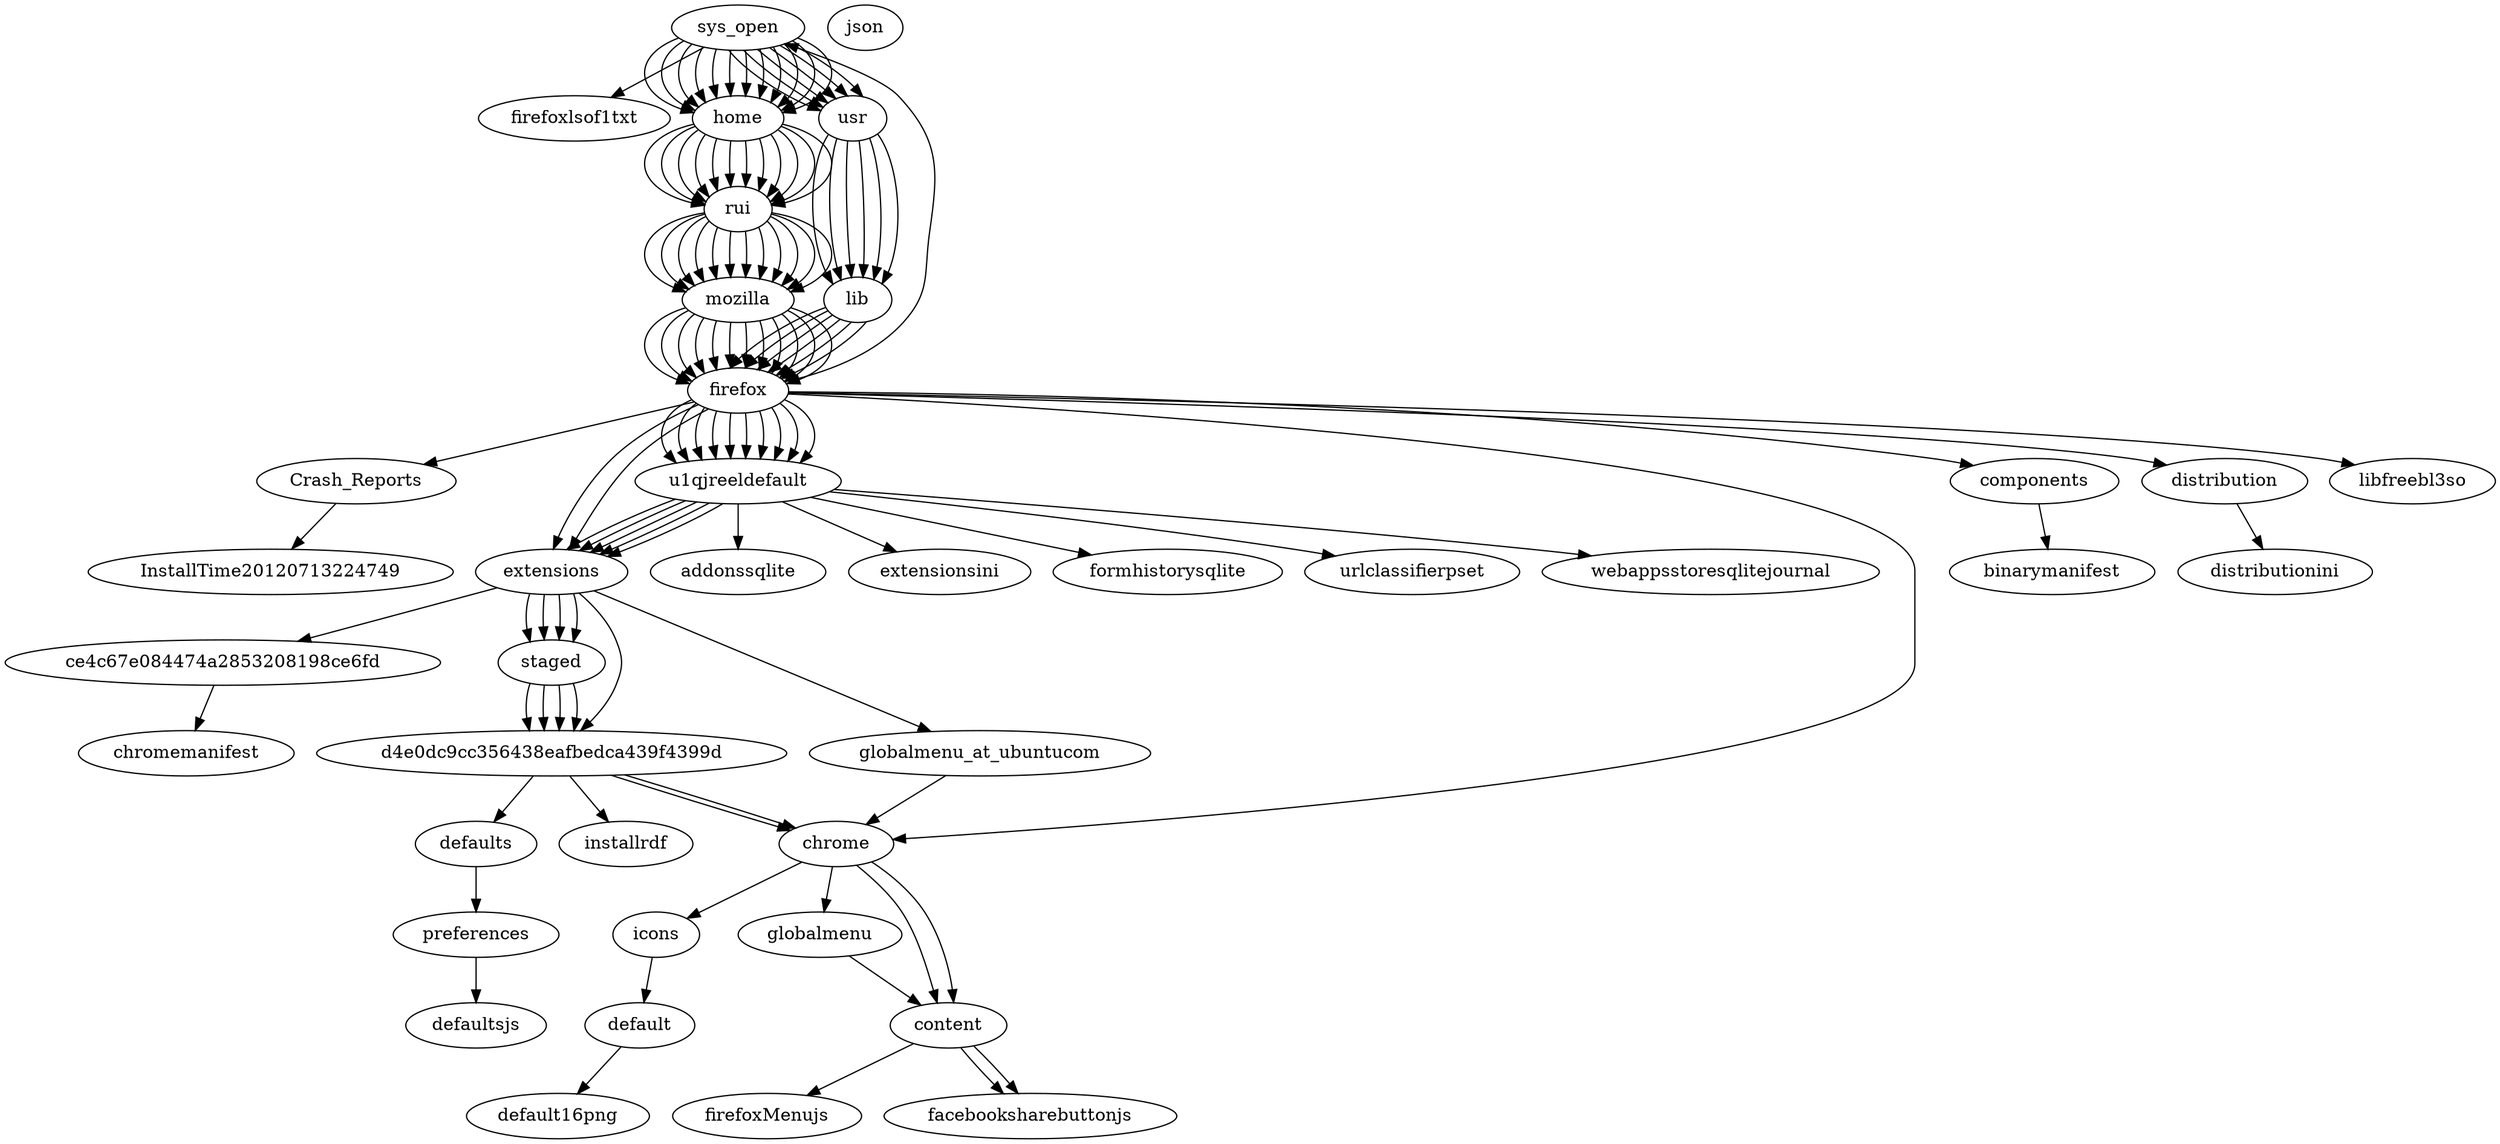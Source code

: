 digraph G{

sys_open->firefoxlsof1txt
sys_open->home->rui->mozilla->firefox->Crash_Reports->InstallTime20120713224749
sys_open->home->rui->mozilla->firefox->
sys_open->home->rui->mozilla->firefox->u1qjreeldefault->addonssqlite
sys_open->home->rui->mozilla->firefox->u1qjreeldefault->extensions->{d4e0dc9cc356438eafbedca439f4399d}->chrome->content->facebooksharebuttonjs
sys_open->home->rui->mozilla->firefox->u1qjreeldefault->extensionsini
sys_open->home->rui->mozilla->firefox->u1qjreeldefault->extensions->staged->{d4e0dc9cc356438eafbedca439f4399d}->chrome->content->facebooksharebuttonjs
sys_open->home->rui->mozilla->firefox->u1qjreeldefault->extensions->staged->{d4e0dc9cc356438eafbedca439f4399d}->defaults->preferences->defaultsjs
sys_open->home->rui->mozilla->firefox->u1qjreeldefault->extensions->staged->{d4e0dc9cc356438eafbedca439f4399d}->installrdf
sys_open->home->rui->mozilla->firefox->u1qjreeldefault->extensions->staged->{d4e0dc9cc356438eafbedca439f4399d}json
sys_open->home->rui->mozilla->firefox->u1qjreeldefault->formhistorysqlite
sys_open->home->rui->mozilla->firefox->u1qjreeldefault->urlclassifierpset
sys_open->home->rui->mozilla->firefox->u1qjreeldefault->webappsstoresqlitejournal
sys_open->usr->lib->firefox->chrome->icons->default->default16png
sys_open->usr->lib->firefox->components->binarymanifest
sys_open->usr->lib->firefox->distribution->distributionini
sys_open->usr->lib->firefox->extensions->{ce4c67e084474a2853208198ce6fd}->chromemanifest
sys_open->usr->lib->firefox->extensions->globalmenu_at_ubuntucom->chrome->globalmenu->content->firefoxMenujs
sys_open->usr->lib->firefox->libfreebl3so

}

